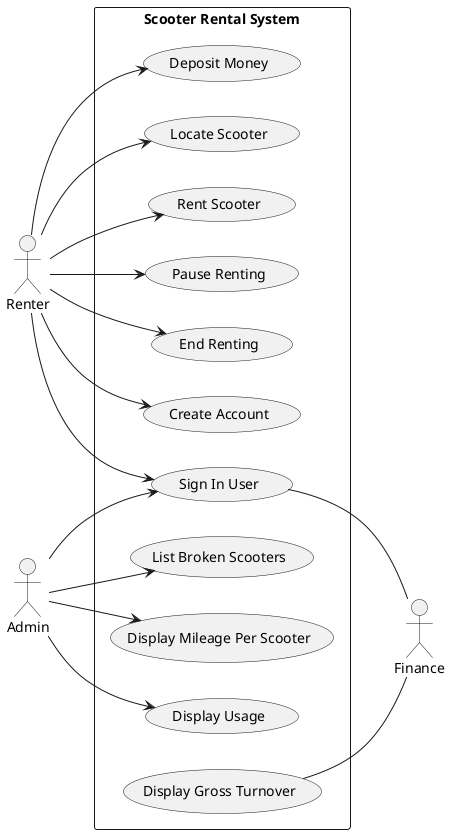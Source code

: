@startuml GO Sharing Use Case Diagram

    left to right direction

    actor Renter
    actor Admin
    actor Finance

    rectangle "Scooter Rental System" {

        usecase "Create Account" as UC_CreateAccount
        usecase "Sign In User" as UC_SignIn
        usecase "Deposit Money" as UC_DepositMoney

        usecase "Locate Scooter" as UC_LocateScooter
        usecase "Rent Scooter" as UC_RentScooter
        usecase "Pause Renting" as UC_PauseRenting
        usecase "End Renting" as UC_EndRenting

        usecase "Display Usage" as UC_DisplayUsage
        usecase "List Broken Scooters" as UC_ListBrokenScooters
        usecase "Display Mileage Per Scooter" as UC_DisplayMileagePerScooter

        usecase "Display Gross Turnover" as UC_DisplayGrossTurnover

        Renter --> UC_CreateAccount
        Renter --> UC_SignIn
        Renter --> UC_DepositMoney
        Renter --> UC_LocateScooter
        Renter --> UC_RentScooter
        Renter --> UC_PauseRenting
        Renter --> UC_EndRenting

        Admin --> UC_SignIn
        Admin --> UC_DisplayUsage
        Admin --> UC_ListBrokenScooters
        Admin --> UC_DisplayMileagePerScooter

        UC_SignIn -- Finance
        UC_DisplayGrossTurnover -- Finance
    }

@enduml
